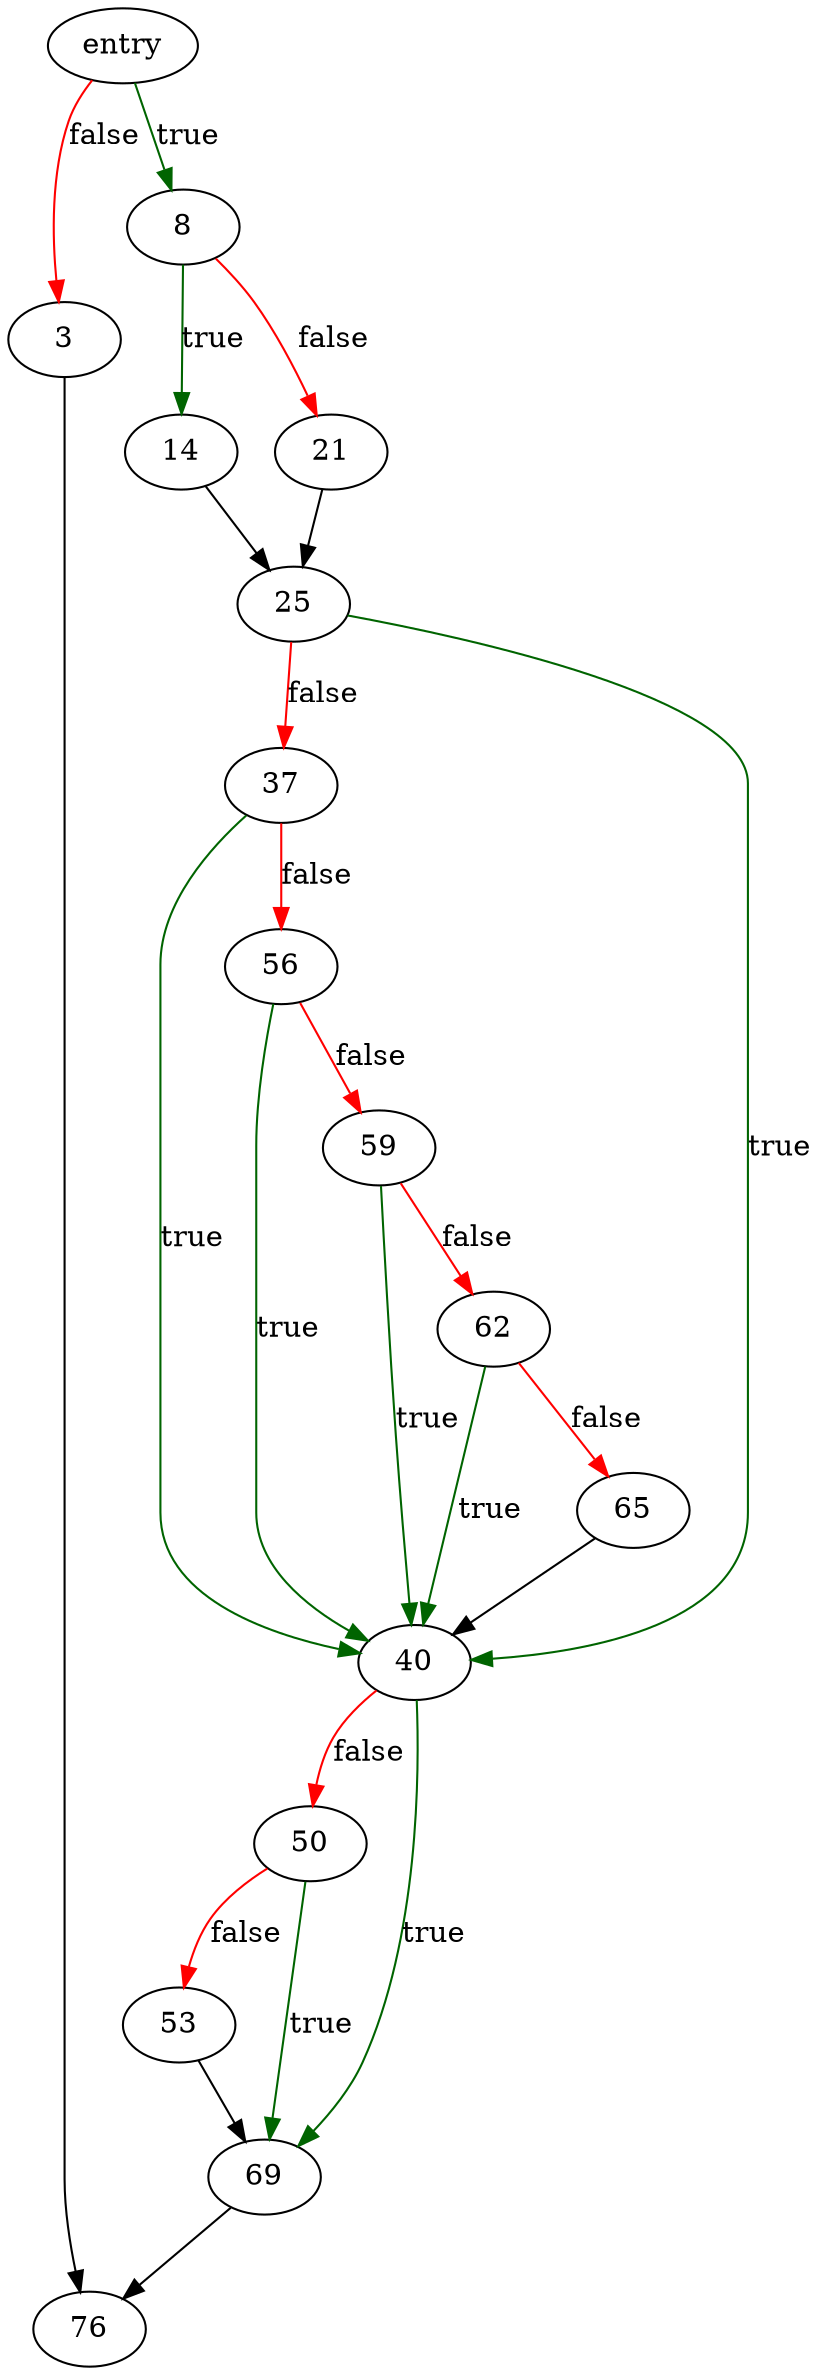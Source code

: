 digraph "usage" {
	// Node definitions.
	1 [label=entry];
	3;
	8;
	14;
	21;
	25;
	37;
	40;
	50;
	53;
	56;
	59;
	62;
	65;
	69;
	76;

	// Edge definitions.
	1 -> 3 [
		color=red
		label=false
	];
	1 -> 8 [
		color=darkgreen
		label=true
	];
	3 -> 76;
	8 -> 14 [
		color=darkgreen
		label=true
	];
	8 -> 21 [
		color=red
		label=false
	];
	14 -> 25;
	21 -> 25;
	25 -> 37 [
		color=red
		label=false
	];
	25 -> 40 [
		color=darkgreen
		label=true
	];
	37 -> 40 [
		color=darkgreen
		label=true
	];
	37 -> 56 [
		color=red
		label=false
	];
	40 -> 50 [
		color=red
		label=false
	];
	40 -> 69 [
		color=darkgreen
		label=true
	];
	50 -> 53 [
		color=red
		label=false
	];
	50 -> 69 [
		color=darkgreen
		label=true
	];
	53 -> 69;
	56 -> 40 [
		color=darkgreen
		label=true
	];
	56 -> 59 [
		color=red
		label=false
	];
	59 -> 40 [
		color=darkgreen
		label=true
	];
	59 -> 62 [
		color=red
		label=false
	];
	62 -> 40 [
		color=darkgreen
		label=true
	];
	62 -> 65 [
		color=red
		label=false
	];
	65 -> 40;
	69 -> 76;
}